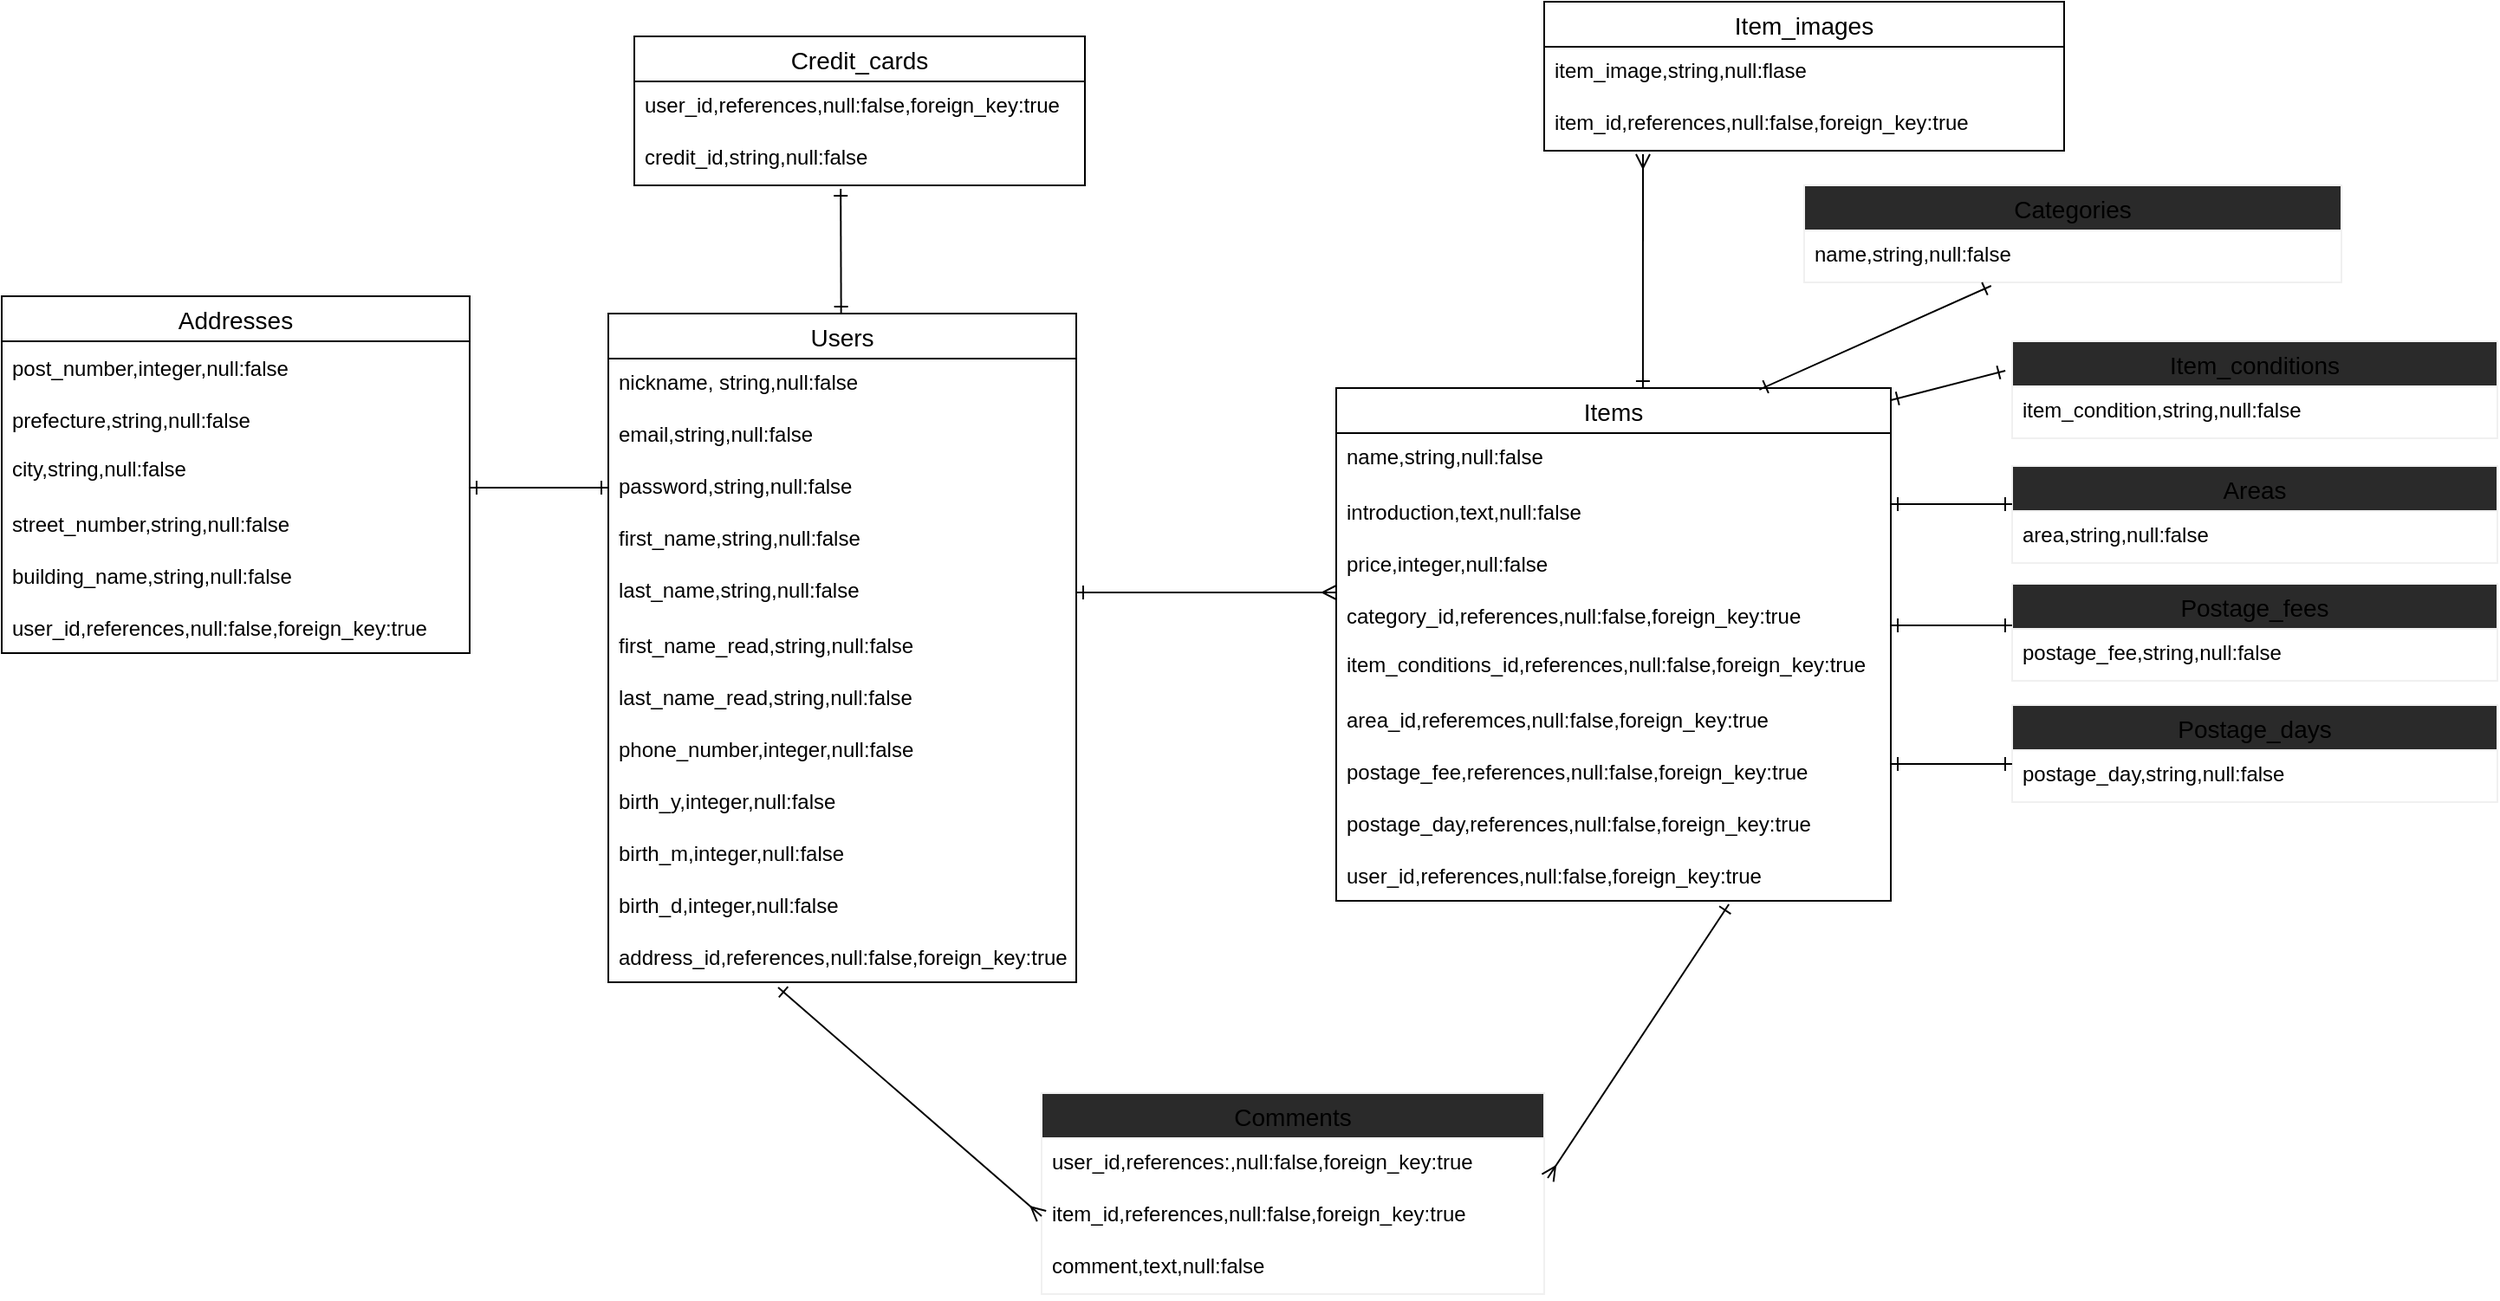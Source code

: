 <mxfile>
    <diagram id="S9K876VanrhLM79XVf_5" name="ページ1">
        <mxGraphModel dx="2758" dy="977" grid="1" gridSize="10" guides="1" tooltips="1" connect="0" arrows="1" fold="1" page="1" pageScale="1" pageWidth="1654" pageHeight="2336" math="0" shadow="0">
            <root>
                <mxCell id="0"/>
                <mxCell id="1" parent="0"/>
                <mxCell id="105" style="edgeStyle=none;html=1;entryX=0.458;entryY=1.067;entryDx=0;entryDy=0;entryPerimeter=0;endArrow=ERone;endFill=0;startArrow=ERone;startFill=0;" parent="1" source="2" target="12" edge="1">
                    <mxGeometry relative="1" as="geometry"/>
                </mxCell>
                <mxCell id="2" value="Users" style="swimlane;fontStyle=0;childLayout=stackLayout;horizontal=1;startSize=26;horizontalStack=0;resizeParent=1;resizeParentMax=0;resizeLast=0;collapsible=1;marginBottom=0;align=center;fontSize=14;direction=east;" parent="1" vertex="1">
                    <mxGeometry x="110" y="190" width="270" height="386" as="geometry">
                        <mxRectangle x="40" y="190" width="70" height="26" as="alternateBounds"/>
                    </mxGeometry>
                </mxCell>
                <mxCell id="3" value="nickname, string,null:false&#10;" style="text;strokeColor=none;fillColor=none;spacingLeft=4;spacingRight=4;overflow=hidden;rotatable=0;points=[[0,0.5],[1,0.5]];portConstraint=eastwest;fontSize=12;" parent="2" vertex="1">
                    <mxGeometry y="26" width="270" height="30" as="geometry"/>
                </mxCell>
                <mxCell id="4" value="email,string,null:false" style="text;strokeColor=none;fillColor=none;spacingLeft=4;spacingRight=4;overflow=hidden;rotatable=0;points=[[0,0.5],[1,0.5]];portConstraint=eastwest;fontSize=12;align=left;" parent="2" vertex="1">
                    <mxGeometry y="56" width="270" height="30" as="geometry"/>
                </mxCell>
                <mxCell id="110" value="" style="endArrow=ERone;html=1;rounded=0;endFill=0;startArrow=ERone;startFill=0;" parent="2" edge="1">
                    <mxGeometry relative="1" as="geometry">
                        <mxPoint x="-80" y="100.5" as="sourcePoint"/>
                        <mxPoint y="100.5" as="targetPoint"/>
                    </mxGeometry>
                </mxCell>
                <mxCell id="5" value="password,string,null:false" style="text;strokeColor=none;fillColor=none;spacingLeft=4;spacingRight=4;overflow=hidden;rotatable=0;points=[[0,0.5],[1,0.5]];portConstraint=eastwest;fontSize=12;" parent="2" vertex="1">
                    <mxGeometry y="86" width="270" height="30" as="geometry"/>
                </mxCell>
                <mxCell id="15" value="first_name,string,null:false" style="text;strokeColor=none;fillColor=none;spacingLeft=4;spacingRight=4;overflow=hidden;rotatable=0;points=[[0,0.5],[1,0.5]];portConstraint=eastwest;fontSize=12;" parent="2" vertex="1">
                    <mxGeometry y="116" width="270" height="30" as="geometry"/>
                </mxCell>
                <mxCell id="16" value="last_name,string,null:false" style="text;strokeColor=none;fillColor=none;spacingLeft=4;spacingRight=4;overflow=hidden;rotatable=0;points=[[0,0.5],[1,0.5]];portConstraint=eastwest;fontSize=12;" parent="2" vertex="1">
                    <mxGeometry y="146" width="270" height="30" as="geometry"/>
                </mxCell>
                <mxCell id="53" value="first_name_read,string,null:false" style="text;strokeColor=none;fillColor=none;spacingLeft=4;spacingRight=4;overflow=hidden;rotatable=0;points=[[0,0.5],[1,0.5]];portConstraint=eastwest;fontSize=12;align=left;verticalAlign=middle;" parent="2" vertex="1">
                    <mxGeometry y="176" width="270" height="30" as="geometry"/>
                </mxCell>
                <mxCell id="55" value="last_name_read,string,null:false" style="text;strokeColor=none;fillColor=none;spacingLeft=4;spacingRight=4;overflow=hidden;rotatable=0;points=[[0,0.5],[1,0.5]];portConstraint=eastwest;fontSize=12;align=left;verticalAlign=middle;" parent="2" vertex="1">
                    <mxGeometry y="206" width="270" height="30" as="geometry"/>
                </mxCell>
                <mxCell id="63" value="phone_number,integer,null:false" style="text;strokeColor=none;fillColor=none;spacingLeft=4;spacingRight=4;overflow=hidden;rotatable=0;points=[[0,0.5],[1,0.5]];portConstraint=eastwest;fontSize=12;align=left;verticalAlign=middle;" parent="2" vertex="1">
                    <mxGeometry y="236" width="270" height="30" as="geometry"/>
                </mxCell>
                <mxCell id="87" value="birth_y,integer,null:false" style="text;strokeColor=none;fillColor=none;spacingLeft=4;spacingRight=4;overflow=hidden;rotatable=0;points=[[0,0.5],[1,0.5]];portConstraint=eastwest;fontSize=12;align=left;verticalAlign=middle;" parent="2" vertex="1">
                    <mxGeometry y="266" width="270" height="30" as="geometry"/>
                </mxCell>
                <mxCell id="86" value="birth_m,integer,null:false" style="text;strokeColor=none;fillColor=none;spacingLeft=4;spacingRight=4;overflow=hidden;rotatable=0;points=[[0,0.5],[1,0.5]];portConstraint=eastwest;fontSize=12;align=left;verticalAlign=middle;" parent="2" vertex="1">
                    <mxGeometry y="296" width="270" height="30" as="geometry"/>
                </mxCell>
                <mxCell id="88" value="birth_d,integer,null:false" style="text;strokeColor=none;fillColor=none;spacingLeft=4;spacingRight=4;overflow=hidden;rotatable=0;points=[[0,0.5],[1,0.5]];portConstraint=eastwest;fontSize=12;align=left;verticalAlign=middle;" parent="2" vertex="1">
                    <mxGeometry y="326" width="270" height="30" as="geometry"/>
                </mxCell>
                <mxCell id="65" value="address_id,references,null:false,foreign_key:true" style="text;strokeColor=none;fillColor=none;spacingLeft=4;spacingRight=4;overflow=hidden;rotatable=0;points=[[0,0.5],[1,0.5]];portConstraint=eastwest;fontSize=12;align=left;verticalAlign=middle;" parent="2" vertex="1">
                    <mxGeometry y="356" width="270" height="30" as="geometry"/>
                </mxCell>
                <mxCell id="6" value="Items" style="swimlane;fontStyle=0;childLayout=stackLayout;horizontal=1;startSize=26;horizontalStack=0;resizeParent=1;resizeParentMax=0;resizeLast=0;collapsible=1;marginBottom=0;align=center;fontSize=14;" parent="1" vertex="1">
                    <mxGeometry x="530" y="233" width="320" height="296" as="geometry"/>
                </mxCell>
                <mxCell id="7" value="name,string,null:false" style="text;strokeColor=none;fillColor=none;spacingLeft=4;spacingRight=4;overflow=hidden;rotatable=0;points=[[0,0.5],[1,0.5]];portConstraint=eastwest;fontSize=12;" parent="6" vertex="1">
                    <mxGeometry y="26" width="320" height="30" as="geometry"/>
                </mxCell>
                <mxCell id="58" value="introduction,text,null:false" style="text;strokeColor=none;fillColor=none;spacingLeft=4;spacingRight=4;overflow=hidden;rotatable=0;points=[[0,0.5],[1,0.5]];portConstraint=eastwest;fontSize=12;align=left;verticalAlign=middle;" parent="6" vertex="1">
                    <mxGeometry y="56" width="320" height="30" as="geometry"/>
                </mxCell>
                <mxCell id="60" value="price,integer,null:false" style="text;strokeColor=none;fillColor=none;spacingLeft=4;spacingRight=4;overflow=hidden;rotatable=0;points=[[0,0.5],[1,0.5]];portConstraint=eastwest;fontSize=12;align=left;verticalAlign=middle;" parent="6" vertex="1">
                    <mxGeometry y="86" width="320" height="30" as="geometry"/>
                </mxCell>
                <mxCell id="59" value="category_id,references,null:false,foreign_key:true" style="text;strokeColor=none;fillColor=none;spacingLeft=4;spacingRight=4;overflow=hidden;rotatable=0;points=[[0,0.5],[1,0.5]];portConstraint=eastwest;fontSize=12;align=left;verticalAlign=middle;" parent="6" vertex="1">
                    <mxGeometry y="116" width="320" height="30" as="geometry"/>
                </mxCell>
                <mxCell id="8" value="item_conditions_id,references,null:false,foreign_key:true" style="text;strokeColor=none;fillColor=none;spacingLeft=4;spacingRight=4;overflow=hidden;rotatable=0;points=[[0,0.5],[1,0.5]];portConstraint=eastwest;fontSize=12;" parent="6" vertex="1">
                    <mxGeometry y="146" width="320" height="30" as="geometry"/>
                </mxCell>
                <mxCell id="99" value="area_id,referemces,null:false,foreign_key:true" style="text;strokeColor=none;fillColor=none;spacingLeft=4;spacingRight=4;overflow=hidden;rotatable=0;points=[[0,0.5],[1,0.5]];portConstraint=eastwest;fontSize=12;align=left;verticalAlign=middle;" parent="6" vertex="1">
                    <mxGeometry y="176" width="320" height="30" as="geometry"/>
                </mxCell>
                <mxCell id="98" value="postage_fee,references,null:false,foreign_key:true" style="text;strokeColor=none;fillColor=none;spacingLeft=4;spacingRight=4;overflow=hidden;rotatable=0;points=[[0,0.5],[1,0.5]];portConstraint=eastwest;fontSize=12;align=left;verticalAlign=middle;" parent="6" vertex="1">
                    <mxGeometry y="206" width="320" height="30" as="geometry"/>
                </mxCell>
                <mxCell id="97" value="postage_day,references,null:false,foreign_key:true" style="text;strokeColor=none;fillColor=none;spacingLeft=4;spacingRight=4;overflow=hidden;rotatable=0;points=[[0,0.5],[1,0.5]];portConstraint=eastwest;fontSize=12;align=left;verticalAlign=middle;" parent="6" vertex="1">
                    <mxGeometry y="236" width="320" height="30" as="geometry"/>
                </mxCell>
                <mxCell id="100" value="user_id,references,null:false,foreign_key:true" style="text;strokeColor=none;fillColor=none;spacingLeft=4;spacingRight=4;overflow=hidden;rotatable=0;points=[[0,0.5],[1,0.5]];portConstraint=eastwest;fontSize=12;align=left;verticalAlign=middle;" parent="6" vertex="1">
                    <mxGeometry y="266" width="320" height="30" as="geometry"/>
                </mxCell>
                <mxCell id="10" value="Credit_cards" style="swimlane;fontStyle=0;childLayout=stackLayout;horizontal=1;startSize=26;horizontalStack=0;resizeParent=1;resizeParentMax=0;resizeLast=0;collapsible=1;marginBottom=0;align=center;fontSize=14;" parent="1" vertex="1">
                    <mxGeometry x="125" y="30" width="260" height="86" as="geometry"/>
                </mxCell>
                <mxCell id="11" value="user_id,references,null:false,foreign_key:true" style="text;strokeColor=none;fillColor=none;spacingLeft=4;spacingRight=4;overflow=hidden;rotatable=0;points=[[0,0.5],[1,0.5]];portConstraint=eastwest;fontSize=12;" parent="10" vertex="1">
                    <mxGeometry y="26" width="260" height="30" as="geometry"/>
                </mxCell>
                <mxCell id="12" value="credit_id,string,null:false" style="text;fillColor=none;spacingLeft=4;spacingRight=4;overflow=hidden;rotatable=0;points=[[0,0.5],[1,0.5]];portConstraint=eastwest;fontSize=12;" parent="10" vertex="1">
                    <mxGeometry y="56" width="260" height="30" as="geometry"/>
                </mxCell>
                <mxCell id="14" value="Addresses" style="swimlane;fontStyle=0;childLayout=stackLayout;horizontal=1;startSize=26;horizontalStack=0;resizeParent=1;resizeParentMax=0;resizeLast=0;collapsible=1;marginBottom=0;align=center;fontSize=14;" parent="1" vertex="1">
                    <mxGeometry x="-240" y="180" width="270" height="206" as="geometry"/>
                </mxCell>
                <mxCell id="56" value="post_number,integer,null:false" style="text;strokeColor=none;fillColor=none;spacingLeft=4;spacingRight=4;overflow=hidden;rotatable=0;points=[[0,0.5],[1,0.5]];portConstraint=eastwest;fontSize=12;align=left;verticalAlign=middle;" parent="14" vertex="1">
                    <mxGeometry y="26" width="270" height="30" as="geometry"/>
                </mxCell>
                <mxCell id="54" value="prefecture,string,null:false" style="text;strokeColor=none;fillColor=none;spacingLeft=4;spacingRight=4;overflow=hidden;rotatable=0;points=[[0,0.5],[1,0.5]];portConstraint=eastwest;fontSize=12;align=left;verticalAlign=middle;" parent="14" vertex="1">
                    <mxGeometry y="56" width="270" height="30" as="geometry"/>
                </mxCell>
                <mxCell id="17" value="city,string,null:false" style="text;strokeColor=none;fillColor=none;spacingLeft=4;spacingRight=4;overflow=hidden;rotatable=0;points=[[0,0.5],[1,0.5]];portConstraint=eastwest;fontSize=12;" parent="14" vertex="1">
                    <mxGeometry y="86" width="270" height="30" as="geometry"/>
                </mxCell>
                <mxCell id="62" value="street_number,string,null:false" style="text;strokeColor=none;fillColor=none;spacingLeft=4;spacingRight=4;overflow=hidden;rotatable=0;points=[[0,0.5],[1,0.5]];portConstraint=eastwest;fontSize=12;align=left;verticalAlign=middle;" parent="14" vertex="1">
                    <mxGeometry y="116" width="270" height="30" as="geometry"/>
                </mxCell>
                <mxCell id="64" value="building_name,string,null:false" style="text;strokeColor=none;fillColor=none;spacingLeft=4;spacingRight=4;overflow=hidden;rotatable=0;points=[[0,0.5],[1,0.5]];portConstraint=eastwest;fontSize=12;align=left;verticalAlign=middle;" parent="14" vertex="1">
                    <mxGeometry y="146" width="270" height="30" as="geometry"/>
                </mxCell>
                <mxCell id="61" value="user_id,references,null:false,foreign_key:true" style="text;strokeColor=none;fillColor=none;spacingLeft=4;spacingRight=4;overflow=hidden;rotatable=0;points=[[0,0.5],[1,0.5]];portConstraint=eastwest;fontSize=12;align=left;verticalAlign=middle;" parent="14" vertex="1">
                    <mxGeometry y="176" width="270" height="30" as="geometry"/>
                </mxCell>
                <mxCell id="18" value="Item_images" style="swimlane;fontStyle=0;childLayout=stackLayout;horizontal=1;startSize=26;horizontalStack=0;resizeParent=1;resizeParentMax=0;resizeLast=0;collapsible=1;marginBottom=0;align=center;fontSize=14;" parent="1" vertex="1">
                    <mxGeometry x="650" y="10" width="300" height="86" as="geometry"/>
                </mxCell>
                <mxCell id="19" value="item_image,string,null:flase" style="text;strokeColor=none;fillColor=none;spacingLeft=4;spacingRight=4;overflow=hidden;rotatable=0;points=[[0,0.5],[1,0.5]];portConstraint=eastwest;fontSize=12;" parent="18" vertex="1">
                    <mxGeometry y="26" width="300" height="30" as="geometry"/>
                </mxCell>
                <mxCell id="20" value="item_id,references,null:false,foreign_key:true" style="text;strokeColor=none;fillColor=none;spacingLeft=4;spacingRight=4;overflow=hidden;rotatable=0;points=[[0,0.5],[1,0.5]];portConstraint=eastwest;fontSize=12;" parent="18" vertex="1">
                    <mxGeometry y="56" width="300" height="30" as="geometry"/>
                </mxCell>
                <mxCell id="70" value="Categories" style="swimlane;fontStyle=0;childLayout=stackLayout;horizontal=1;startSize=26;horizontalStack=0;resizeParent=1;resizeParentMax=0;resizeLast=0;collapsible=1;marginBottom=0;align=center;fontSize=14;strokeColor=#f0f0f0;fillColor=#2a2a2a;" parent="1" vertex="1">
                    <mxGeometry x="800" y="116" width="310" height="56" as="geometry"/>
                </mxCell>
                <mxCell id="71" value="name,string,null:false" style="text;strokeColor=none;fillColor=none;spacingLeft=4;spacingRight=4;overflow=hidden;rotatable=0;points=[[0,0.5],[1,0.5]];portConstraint=eastwest;fontSize=12;" parent="70" vertex="1">
                    <mxGeometry y="26" width="310" height="30" as="geometry"/>
                </mxCell>
                <mxCell id="74" value="Item_conditions" style="swimlane;fontStyle=0;childLayout=stackLayout;horizontal=1;startSize=26;horizontalStack=0;resizeParent=1;resizeParentMax=0;resizeLast=0;collapsible=1;marginBottom=0;align=center;fontSize=14;strokeColor=#f0f0f0;fillColor=#2a2a2a;" parent="1" vertex="1">
                    <mxGeometry x="920" y="206" width="280" height="56" as="geometry"/>
                </mxCell>
                <mxCell id="75" value="item_condition,string,null:false" style="text;strokeColor=none;fillColor=none;spacingLeft=4;spacingRight=4;overflow=hidden;rotatable=0;points=[[0,0.5],[1,0.5]];portConstraint=eastwest;fontSize=12;" parent="74" vertex="1">
                    <mxGeometry y="26" width="280" height="30" as="geometry"/>
                </mxCell>
                <mxCell id="81" value="Areas" style="swimlane;fontStyle=0;childLayout=stackLayout;horizontal=1;startSize=26;horizontalStack=0;resizeParent=1;resizeParentMax=0;resizeLast=0;collapsible=1;marginBottom=0;align=center;fontSize=14;strokeColor=#f0f0f0;fillColor=#2a2a2a;" parent="1" vertex="1">
                    <mxGeometry x="920" y="278" width="280" height="56" as="geometry"/>
                </mxCell>
                <mxCell id="82" value="area,string,null:false" style="text;strokeColor=none;fillColor=none;spacingLeft=4;spacingRight=4;overflow=hidden;rotatable=0;points=[[0,0.5],[1,0.5]];portConstraint=eastwest;fontSize=12;" parent="81" vertex="1">
                    <mxGeometry y="26" width="280" height="30" as="geometry"/>
                </mxCell>
                <mxCell id="89" value="Postage_fees" style="swimlane;fontStyle=0;childLayout=stackLayout;horizontal=1;startSize=26;horizontalStack=0;resizeParent=1;resizeParentMax=0;resizeLast=0;collapsible=1;marginBottom=0;align=center;fontSize=14;strokeColor=#f0f0f0;fillColor=#2a2a2a;" parent="1" vertex="1">
                    <mxGeometry x="920" y="346" width="280" height="56" as="geometry"/>
                </mxCell>
                <mxCell id="90" value="postage_fee,string,null:false" style="text;strokeColor=none;fillColor=none;spacingLeft=4;spacingRight=4;overflow=hidden;rotatable=0;points=[[0,0.5],[1,0.5]];portConstraint=eastwest;fontSize=12;" parent="89" vertex="1">
                    <mxGeometry y="26" width="280" height="30" as="geometry"/>
                </mxCell>
                <mxCell id="93" value="Postage_days" style="swimlane;fontStyle=0;childLayout=stackLayout;horizontal=1;startSize=26;horizontalStack=0;resizeParent=1;resizeParentMax=0;resizeLast=0;collapsible=1;marginBottom=0;align=center;fontSize=14;strokeColor=#f0f0f0;fillColor=#2a2a2a;" parent="1" vertex="1">
                    <mxGeometry x="920" y="416" width="280" height="56" as="geometry"/>
                </mxCell>
                <mxCell id="94" value="postage_day,string,null:false" style="text;strokeColor=none;fillColor=none;spacingLeft=4;spacingRight=4;overflow=hidden;rotatable=0;points=[[0,0.5],[1,0.5]];portConstraint=eastwest;fontSize=12;" parent="93" vertex="1">
                    <mxGeometry y="26" width="280" height="30" as="geometry"/>
                </mxCell>
                <mxCell id="101" value="Comments" style="swimlane;fontStyle=0;childLayout=stackLayout;horizontal=1;startSize=26;horizontalStack=0;resizeParent=1;resizeParentMax=0;resizeLast=0;collapsible=1;marginBottom=0;align=center;fontSize=14;strokeColor=#f0f0f0;fillColor=#2a2a2a;" parent="1" vertex="1">
                    <mxGeometry x="360" y="640" width="290" height="116" as="geometry"/>
                </mxCell>
                <mxCell id="102" value="user_id,references:,null:false,foreign_key:true" style="text;strokeColor=none;fillColor=none;spacingLeft=4;spacingRight=4;overflow=hidden;rotatable=0;points=[[0,0.5],[1,0.5]];portConstraint=eastwest;fontSize=12;" parent="101" vertex="1">
                    <mxGeometry y="26" width="290" height="30" as="geometry"/>
                </mxCell>
                <mxCell id="103" value="item_id,references,null:false,foreign_key:true" style="text;strokeColor=none;fillColor=none;spacingLeft=4;spacingRight=4;overflow=hidden;rotatable=0;points=[[0,0.5],[1,0.5]];portConstraint=eastwest;fontSize=12;" parent="101" vertex="1">
                    <mxGeometry y="56" width="290" height="30" as="geometry"/>
                </mxCell>
                <mxCell id="104" value="comment,text,null:false" style="text;strokeColor=none;fillColor=none;spacingLeft=4;spacingRight=4;overflow=hidden;rotatable=0;points=[[0,0.5],[1,0.5]];portConstraint=eastwest;fontSize=12;" parent="101" vertex="1">
                    <mxGeometry y="86" width="290" height="30" as="geometry"/>
                </mxCell>
                <mxCell id="111" value="" style="endArrow=ERmany;html=1;rounded=0;startArrow=ERone;startFill=0;endFill=0;" parent="1" source="16" edge="1">
                    <mxGeometry relative="1" as="geometry">
                        <mxPoint x="380" y="351" as="sourcePoint"/>
                        <mxPoint x="530" y="351" as="targetPoint"/>
                    </mxGeometry>
                </mxCell>
                <mxCell id="117" value="" style="endArrow=ERmany;html=1;rounded=0;exitX=0.363;exitY=1.1;exitDx=0;exitDy=0;exitPerimeter=0;entryX=0;entryY=0.5;entryDx=0;entryDy=0;entryPerimeter=0;startArrow=ERone;startFill=0;endFill=0;" parent="1" source="65" target="103" edge="1">
                    <mxGeometry relative="1" as="geometry">
                        <mxPoint x="200" y="690" as="sourcePoint"/>
                        <mxPoint x="360" y="690" as="targetPoint"/>
                    </mxGeometry>
                </mxCell>
                <mxCell id="120" value="" style="endArrow=ERone;html=1;rounded=0;exitX=1.007;exitY=0.767;exitDx=0;exitDy=0;exitPerimeter=0;endFill=0;startArrow=ERmany;startFill=0;entryX=0.708;entryY=1.067;entryDx=0;entryDy=0;entryPerimeter=0;" parent="1" source="102" edge="1" target="100">
                    <mxGeometry relative="1" as="geometry">
                        <mxPoint x="650" y="681" as="sourcePoint"/>
                        <mxPoint x="760" y="560" as="targetPoint"/>
                    </mxGeometry>
                </mxCell>
                <mxCell id="121" value="" style="endArrow=ERone;html=1;rounded=0;exitX=0.19;exitY=1.067;exitDx=0;exitDy=0;exitPerimeter=0;entryX=0.553;entryY=0;entryDx=0;entryDy=0;entryPerimeter=0;endFill=0;startArrow=ERmany;startFill=0;" parent="1" source="20" target="6" edge="1">
                    <mxGeometry relative="1" as="geometry">
                        <mxPoint x="660" y="190" as="sourcePoint"/>
                        <mxPoint x="820" y="190" as="targetPoint"/>
                    </mxGeometry>
                </mxCell>
                <mxCell id="122" value="" style="endArrow=ERone;html=1;rounded=0;entryX=0.348;entryY=1.067;entryDx=0;entryDy=0;entryPerimeter=0;exitX=0.763;exitY=0.003;exitDx=0;exitDy=0;exitPerimeter=0;endFill=0;startArrow=ERone;startFill=0;" parent="1" source="6" target="71" edge="1">
                    <mxGeometry relative="1" as="geometry">
                        <mxPoint x="750" y="200" as="sourcePoint"/>
                        <mxPoint x="910" y="200" as="targetPoint"/>
                    </mxGeometry>
                </mxCell>
                <mxCell id="123" value="" style="endArrow=ERone;html=1;rounded=0;entryX=-0.014;entryY=0.304;entryDx=0;entryDy=0;entryPerimeter=0;startArrow=ERone;startFill=0;endFill=0;" parent="1" target="74" edge="1">
                    <mxGeometry relative="1" as="geometry">
                        <mxPoint x="850" y="240" as="sourcePoint"/>
                        <mxPoint x="1010" y="240" as="targetPoint"/>
                    </mxGeometry>
                </mxCell>
                <mxCell id="124" value="" style="endArrow=ERone;html=1;rounded=0;startArrow=ERone;startFill=0;endFill=0;" parent="1" edge="1">
                    <mxGeometry relative="1" as="geometry">
                        <mxPoint x="850" y="300" as="sourcePoint"/>
                        <mxPoint x="920" y="300" as="targetPoint"/>
                    </mxGeometry>
                </mxCell>
                <mxCell id="125" value="" style="endArrow=ERone;html=1;rounded=0;startArrow=ERone;startFill=0;endFill=0;" parent="1" edge="1">
                    <mxGeometry relative="1" as="geometry">
                        <mxPoint x="850" y="370" as="sourcePoint"/>
                        <mxPoint x="920" y="370" as="targetPoint"/>
                    </mxGeometry>
                </mxCell>
                <mxCell id="126" value="" style="endArrow=ERone;html=1;rounded=0;startArrow=ERone;startFill=0;endFill=0;" parent="1" edge="1">
                    <mxGeometry relative="1" as="geometry">
                        <mxPoint x="850" y="450" as="sourcePoint"/>
                        <mxPoint x="920" y="450" as="targetPoint"/>
                    </mxGeometry>
                </mxCell>
            </root>
        </mxGraphModel>
    </diagram>
</mxfile>